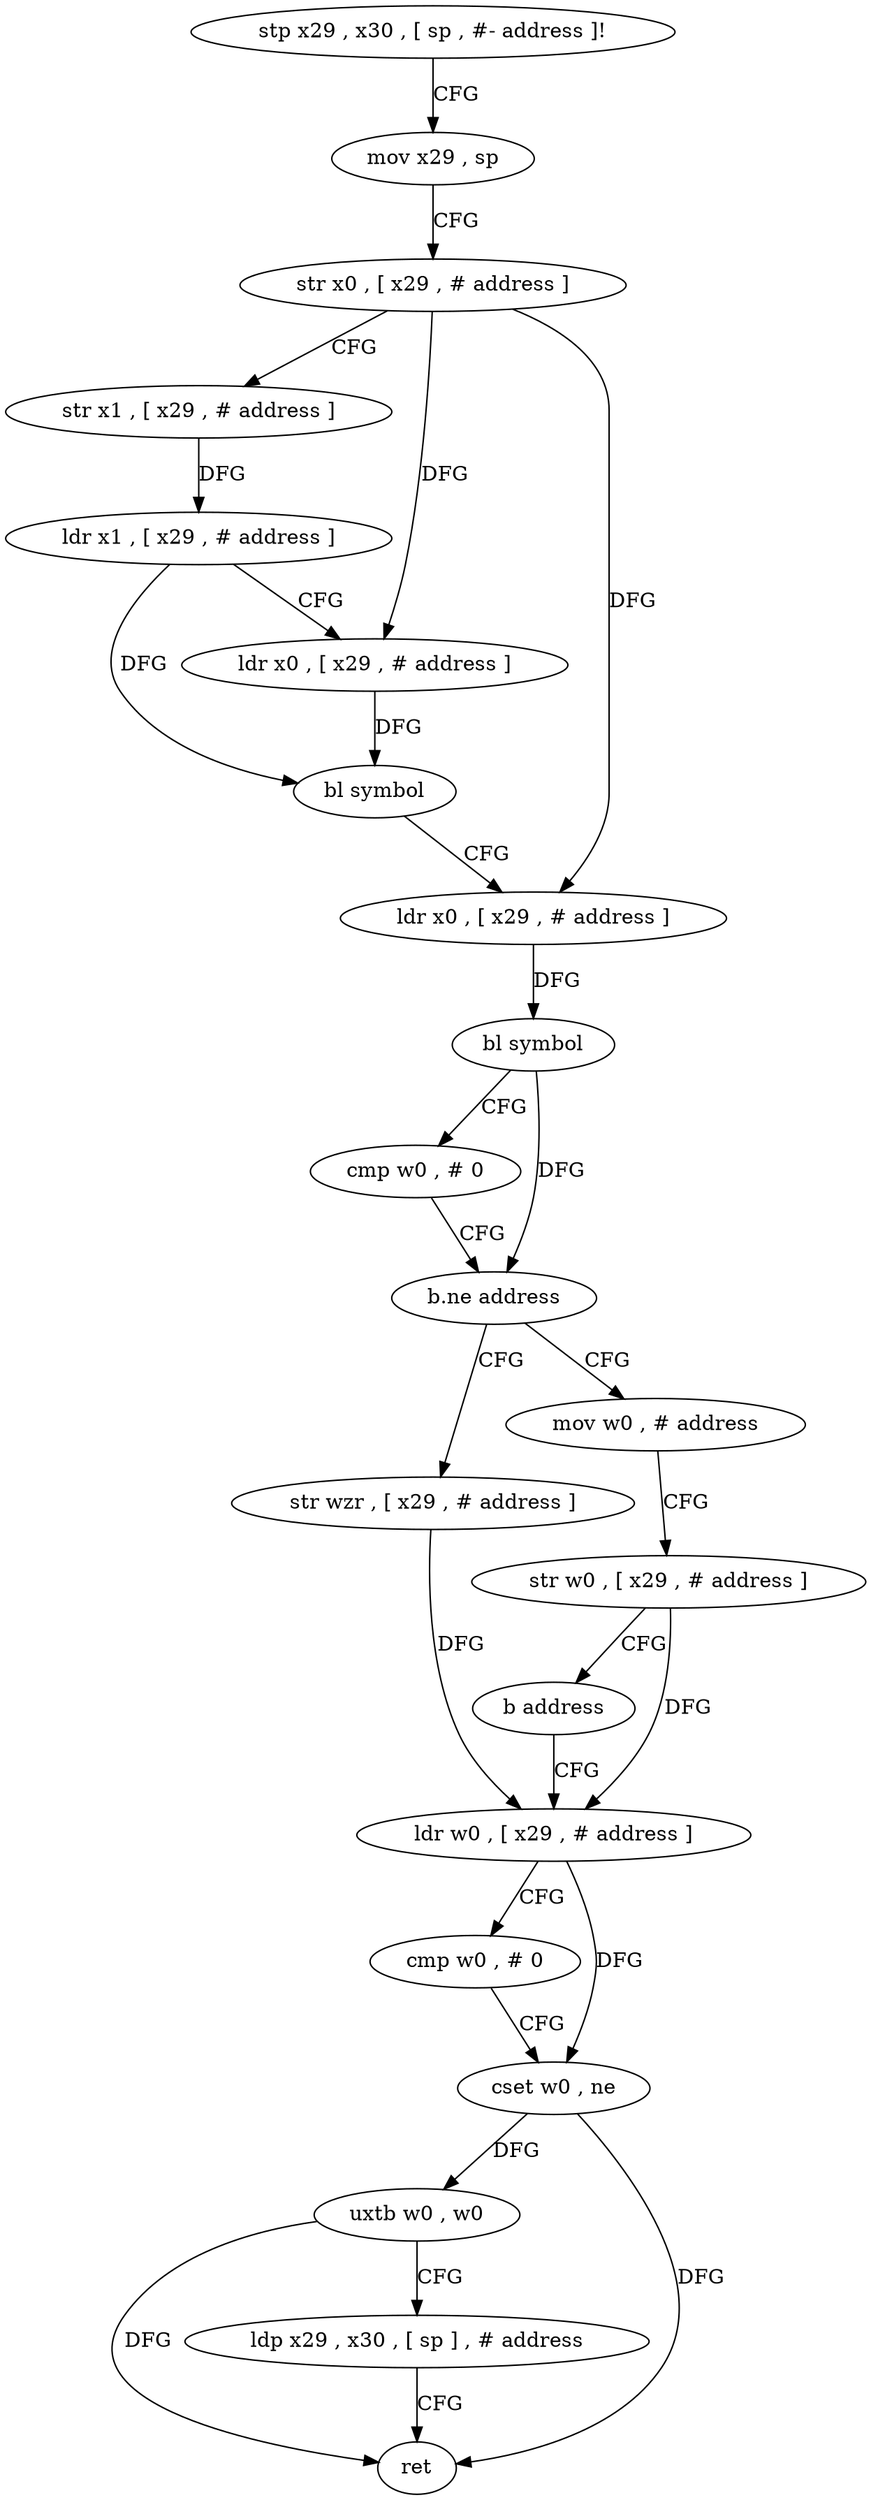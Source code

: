 digraph "func" {
"136144" [label = "stp x29 , x30 , [ sp , #- address ]!" ]
"136148" [label = "mov x29 , sp" ]
"136152" [label = "str x0 , [ x29 , # address ]" ]
"136156" [label = "str x1 , [ x29 , # address ]" ]
"136160" [label = "ldr x1 , [ x29 , # address ]" ]
"136164" [label = "ldr x0 , [ x29 , # address ]" ]
"136168" [label = "bl symbol" ]
"136172" [label = "ldr x0 , [ x29 , # address ]" ]
"136176" [label = "bl symbol" ]
"136180" [label = "cmp w0 , # 0" ]
"136184" [label = "b.ne address" ]
"136200" [label = "str wzr , [ x29 , # address ]" ]
"136188" [label = "mov w0 , # address" ]
"136204" [label = "ldr w0 , [ x29 , # address ]" ]
"136192" [label = "str w0 , [ x29 , # address ]" ]
"136196" [label = "b address" ]
"136208" [label = "cmp w0 , # 0" ]
"136212" [label = "cset w0 , ne" ]
"136216" [label = "uxtb w0 , w0" ]
"136220" [label = "ldp x29 , x30 , [ sp ] , # address" ]
"136224" [label = "ret" ]
"136144" -> "136148" [ label = "CFG" ]
"136148" -> "136152" [ label = "CFG" ]
"136152" -> "136156" [ label = "CFG" ]
"136152" -> "136164" [ label = "DFG" ]
"136152" -> "136172" [ label = "DFG" ]
"136156" -> "136160" [ label = "DFG" ]
"136160" -> "136164" [ label = "CFG" ]
"136160" -> "136168" [ label = "DFG" ]
"136164" -> "136168" [ label = "DFG" ]
"136168" -> "136172" [ label = "CFG" ]
"136172" -> "136176" [ label = "DFG" ]
"136176" -> "136180" [ label = "CFG" ]
"136176" -> "136184" [ label = "DFG" ]
"136180" -> "136184" [ label = "CFG" ]
"136184" -> "136200" [ label = "CFG" ]
"136184" -> "136188" [ label = "CFG" ]
"136200" -> "136204" [ label = "DFG" ]
"136188" -> "136192" [ label = "CFG" ]
"136204" -> "136208" [ label = "CFG" ]
"136204" -> "136212" [ label = "DFG" ]
"136192" -> "136196" [ label = "CFG" ]
"136192" -> "136204" [ label = "DFG" ]
"136196" -> "136204" [ label = "CFG" ]
"136208" -> "136212" [ label = "CFG" ]
"136212" -> "136216" [ label = "DFG" ]
"136212" -> "136224" [ label = "DFG" ]
"136216" -> "136220" [ label = "CFG" ]
"136216" -> "136224" [ label = "DFG" ]
"136220" -> "136224" [ label = "CFG" ]
}
